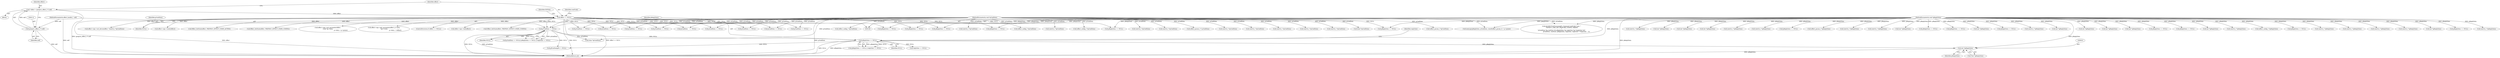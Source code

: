 digraph "0_Android_aeea52da00d210587fb3ed895de3d5f2e0264c88_9@pointer" {
"1000809" [label="(Call,(int *)pReplyData)"];
"1000741" [label="(Call,pReplyData == NULL)"];
"1000106" [label="(MethodParameterIn,void *pReplyData)"];
"1000737" [label="(Call,pCmdData == NULL)"];
"1000104" [label="(MethodParameterIn,void *pCmdData)"];
"1000117" [label="(Call,effect == NULL)"];
"1000109" [label="(Call,* effect = (preproc_effect_t *) self)"];
"1000111" [label="(Call,(preproc_effect_t *) self)"];
"1000101" [label="(MethodParameterIn,effect_handle_t  self)"];
"1000149" [label="(Call,effect->ops->init(effect))"];
"1000153" [label="(Call,(int *)pReplyData)"];
"1000938" [label="(Call,(uint32_t *)pCmdData)"];
"1000906" [label="(Call,(uint32_t *)pCmdData)"];
"1000409" [label="(Call,memcpy(pReplyData, pCmdData, sizeof(effect_param_t) + p->psize))"];
"1000316" [label="(Call,(int *)pReplyData)"];
"1000510" [label="(Call,(effect_param_t *) pCmdData)"];
"1000609" [label="(Call,Effect_SetState(effect, PREPROC_EFFECT_STATE_CONFIG))"];
"1001225" [label="(Call,(uint32_t *)pCmdData)"];
"1000228" [label="(Call,(int *)pReplyData)"];
"1001098" [label="(Call,(uint32_t *)pReplyData)"];
"1001206" [label="(Call,(uint32_t *)pCmdData)"];
"1001217" [label="(Call,(uint32_t *)pReplyData)"];
"1000637" [label="(Call,effect->ops->set_device(effect, *(uint32_t *)pCmdData))"];
"1001053" [label="(Call,pCmdData == NULL)"];
"1000811" [label="(Identifier,pReplyData)"];
"1000387" [label="(Call,pReplyData == NULL)"];
"1000119" [label="(Identifier,NULL)"];
"1000740" [label="(Call,pReplyData == NULL || replySize == NULL)"];
"1000640" [label="(Call,(uint32_t *)pCmdData)"];
"1000420" [label="(Call,(effect_param_t *)pReplyData)"];
"1001087" [label="(Call,(uint32_t *)pCmdData)"];
"1000278" [label="(Call,pCmdData == NULL)"];
"1001025" [label="(Call,(uint32_t *)pReplyData)"];
"1000369" [label="(Call,pCmdData == NULL)"];
"1000922" [label="(Call,(uint32_t *)pReplyData)"];
"1000742" [label="(Identifier,pReplyData)"];
"1000739" [label="(Identifier,NULL)"];
"1000356" [label="(Call,effect->ops->reset(effect))"];
"1000651" [label="(Call,pCmdData == NULL)"];
"1000617" [label="(Call,pCmdData == NULL)"];
"1000606" [label="(Call,(int *)pReplyData)"];
"1000875" [label="(Call,pCmdData == NULL)"];
"1000579" [label="(Call,Effect_SetState(effect, PREPROC_EFFECT_STATE_ACTIVE))"];
"1000886" [label="(Call,pReplyData == NULL)"];
"1001276" [label="(Call,(uint32_t *)pCmdData)"];
"1000761" [label="(Call,gPcmDumpFh != NULL)"];
"1000679" [label="(Call,(bool *)pCmdData)"];
"1000171" [label="(Call,pReplyData  == NULL)"];
"1000243" [label="(Call,(int *)pReplyData)"];
"1000809" [label="(Call,(int *)pReplyData)"];
"1000101" [label="(MethodParameterIn,effect_handle_t  self)"];
"1000364" [label="(Call,(effect_param_t *)pCmdData)"];
"1000246" [label="(Call,Effect_SetState(effect, PREPROC_EFFECT_STATE_CONFIG))"];
"1000212" [label="(Call,(effect_config_t *)pCmdData)"];
"1000125" [label="(Identifier,cmdCode)"];
"1001062" [label="(Call,pReplyData == NULL)"];
"1000808" [label="(Call,*(int *)pReplyData)"];
"1001282" [label="(Call,(uint32_t *)pCmdData)"];
"1000741" [label="(Call,pReplyData == NULL)"];
"1000538" [label="(Call,effect->ops->set_parameter(effect,\n (void *)p->data,\n                                                                p->data + p->psize))"];
"1000253" [label="(Call,pReplyData == NULL)"];
"1000745" [label="(Identifier,replySize)"];
"1001113" [label="(Call,(uint32_t *)pReplyData)"];
"1000774" [label="(Call,(char *)pCmdData)"];
"1001157" [label="(Call,pCmdData == NULL)"];
"1000303" [label="(Call,(int *)pReplyData)"];
"1000310" [label="(Call,(effect_config_t *)pCmdData)"];
"1001318" [label="(MethodReturn,int)"];
"1000205" [label="(Call,(int *)pReplyData)"];
"1001182" [label="(Call,ALOGE(\"PreProcessingFx_Command cmdCode Case: \"\n \"EFFECT_CMD_SET_FEATURE_CONFIG: ERROR\n\"\n \"pCmdData %p cmdSize %d pReplyData %p replySize %p *replySize %d\",\n                        pCmdData, cmdSize, pReplyData, replySize, replySize ? *replySize : -1))"];
"1000738" [label="(Identifier,pCmdData)"];
"1000859" [label="(Call,(int *)pReplyData)"];
"1000109" [label="(Call,* effect = (preproc_effect_t *) self)"];
"1000110" [label="(Identifier,effect)"];
"1000818" [label="(Call,pReplyData == NULL)"];
"1000162" [label="(Call,pCmdData    == NULL)"];
"1000113" [label="(Identifier,self)"];
"1000117" [label="(Call,effect == NULL)"];
"1000450" [label="(Call,effect->ops->get_parameter(effect, p->data,\n &p->vsize,\n                                                       p->data + voffset))"];
"1000107" [label="(Block,)"];
"1000576" [label="(Call,(int *)pReplyData)"];
"1000489" [label="(Call,pReplyData == NULL)"];
"1000660" [label="(Call,pReplyData == NULL)"];
"1000556" [label="(Call,pReplyData == NULL)"];
"1000743" [label="(Identifier,NULL)"];
"1000535" [label="(Call,(int *)pReplyData)"];
"1000104" [label="(MethodParameterIn,void *pCmdData)"];
"1000991" [label="(Call,(uint32_t *)pReplyData)"];
"1000586" [label="(Call,pReplyData == NULL)"];
"1000123" [label="(Identifier,EINVAL)"];
"1000271" [label="(Call,(effect_config_t *)pReplyData)"];
"1000287" [label="(Call,pReplyData == NULL)"];
"1001032" [label="(Call,(uint32_t *)pReplyData)"];
"1000737" [label="(Call,pCmdData == NULL)"];
"1000106" [label="(MethodParameterIn,void *pReplyData)"];
"1000744" [label="(Call,replySize == NULL)"];
"1001127" [label="(Call,(uint32_t *)pReplyData)"];
"1000736" [label="(Call,pCmdData == NULL|| pReplyData == NULL || replySize == NULL)"];
"1001267" [label="(Call,(uint32_t *)pReplyData)"];
"1000966" [label="(Call,(uint32_t *)pReplyData)"];
"1001247" [label="(Call,(uint32_t *)pCmdData)"];
"1000344" [label="(Call,(effect_config_t *)pCmdData)"];
"1000728" [label="(Call,(int *)pReplyData)"];
"1000130" [label="(Call,pReplyData == NULL)"];
"1001169" [label="(Call,pReplyData == NULL)"];
"1000480" [label="(Call,pCmdData == NULL)"];
"1001003" [label="(Call,(uint32_t *)pReplyData)"];
"1001295" [label="(Call,(uint32_t *)pReplyData)"];
"1000116" [label="(ControlStructure,if (effect == NULL))"];
"1000111" [label="(Call,(preproc_effect_t *) self)"];
"1000118" [label="(Identifier,effect)"];
"1000326" [label="(Call,pReplyData == NULL)"];
"1000809" -> "1000808"  [label="AST: "];
"1000809" -> "1000811"  [label="CFG: "];
"1000810" -> "1000809"  [label="AST: "];
"1000811" -> "1000809"  [label="AST: "];
"1000808" -> "1000809"  [label="CFG: "];
"1000809" -> "1001318"  [label="DDG: pReplyData"];
"1000741" -> "1000809"  [label="DDG: pReplyData"];
"1000106" -> "1000809"  [label="DDG: pReplyData"];
"1000741" -> "1000740"  [label="AST: "];
"1000741" -> "1000743"  [label="CFG: "];
"1000742" -> "1000741"  [label="AST: "];
"1000743" -> "1000741"  [label="AST: "];
"1000745" -> "1000741"  [label="CFG: "];
"1000740" -> "1000741"  [label="CFG: "];
"1000741" -> "1001318"  [label="DDG: pReplyData"];
"1000741" -> "1001318"  [label="DDG: NULL"];
"1000741" -> "1000740"  [label="DDG: pReplyData"];
"1000741" -> "1000740"  [label="DDG: NULL"];
"1000106" -> "1000741"  [label="DDG: pReplyData"];
"1000737" -> "1000741"  [label="DDG: NULL"];
"1000741" -> "1000744"  [label="DDG: NULL"];
"1000741" -> "1000761"  [label="DDG: NULL"];
"1000106" -> "1000100"  [label="AST: "];
"1000106" -> "1001318"  [label="DDG: pReplyData"];
"1000106" -> "1000130"  [label="DDG: pReplyData"];
"1000106" -> "1000153"  [label="DDG: pReplyData"];
"1000106" -> "1000171"  [label="DDG: pReplyData"];
"1000106" -> "1000205"  [label="DDG: pReplyData"];
"1000106" -> "1000228"  [label="DDG: pReplyData"];
"1000106" -> "1000243"  [label="DDG: pReplyData"];
"1000106" -> "1000253"  [label="DDG: pReplyData"];
"1000106" -> "1000271"  [label="DDG: pReplyData"];
"1000106" -> "1000287"  [label="DDG: pReplyData"];
"1000106" -> "1000303"  [label="DDG: pReplyData"];
"1000106" -> "1000316"  [label="DDG: pReplyData"];
"1000106" -> "1000326"  [label="DDG: pReplyData"];
"1000106" -> "1000387"  [label="DDG: pReplyData"];
"1000106" -> "1000409"  [label="DDG: pReplyData"];
"1000106" -> "1000420"  [label="DDG: pReplyData"];
"1000106" -> "1000489"  [label="DDG: pReplyData"];
"1000106" -> "1000535"  [label="DDG: pReplyData"];
"1000106" -> "1000556"  [label="DDG: pReplyData"];
"1000106" -> "1000576"  [label="DDG: pReplyData"];
"1000106" -> "1000586"  [label="DDG: pReplyData"];
"1000106" -> "1000606"  [label="DDG: pReplyData"];
"1000106" -> "1000660"  [label="DDG: pReplyData"];
"1000106" -> "1000728"  [label="DDG: pReplyData"];
"1000106" -> "1000818"  [label="DDG: pReplyData"];
"1000106" -> "1000859"  [label="DDG: pReplyData"];
"1000106" -> "1000886"  [label="DDG: pReplyData"];
"1000106" -> "1000922"  [label="DDG: pReplyData"];
"1000106" -> "1000966"  [label="DDG: pReplyData"];
"1000106" -> "1000991"  [label="DDG: pReplyData"];
"1000106" -> "1001003"  [label="DDG: pReplyData"];
"1000106" -> "1001025"  [label="DDG: pReplyData"];
"1000106" -> "1001032"  [label="DDG: pReplyData"];
"1000106" -> "1001062"  [label="DDG: pReplyData"];
"1000106" -> "1001098"  [label="DDG: pReplyData"];
"1000106" -> "1001113"  [label="DDG: pReplyData"];
"1000106" -> "1001127"  [label="DDG: pReplyData"];
"1000106" -> "1001169"  [label="DDG: pReplyData"];
"1000106" -> "1001182"  [label="DDG: pReplyData"];
"1000106" -> "1001217"  [label="DDG: pReplyData"];
"1000106" -> "1001267"  [label="DDG: pReplyData"];
"1000106" -> "1001295"  [label="DDG: pReplyData"];
"1000737" -> "1000736"  [label="AST: "];
"1000737" -> "1000739"  [label="CFG: "];
"1000738" -> "1000737"  [label="AST: "];
"1000739" -> "1000737"  [label="AST: "];
"1000742" -> "1000737"  [label="CFG: "];
"1000736" -> "1000737"  [label="CFG: "];
"1000737" -> "1001318"  [label="DDG: NULL"];
"1000737" -> "1001318"  [label="DDG: pCmdData"];
"1000737" -> "1000736"  [label="DDG: pCmdData"];
"1000737" -> "1000736"  [label="DDG: NULL"];
"1000104" -> "1000737"  [label="DDG: pCmdData"];
"1000117" -> "1000737"  [label="DDG: NULL"];
"1000737" -> "1000761"  [label="DDG: NULL"];
"1000737" -> "1000774"  [label="DDG: pCmdData"];
"1000104" -> "1000100"  [label="AST: "];
"1000104" -> "1001318"  [label="DDG: pCmdData"];
"1000104" -> "1000162"  [label="DDG: pCmdData"];
"1000104" -> "1000212"  [label="DDG: pCmdData"];
"1000104" -> "1000278"  [label="DDG: pCmdData"];
"1000104" -> "1000310"  [label="DDG: pCmdData"];
"1000104" -> "1000344"  [label="DDG: pCmdData"];
"1000104" -> "1000364"  [label="DDG: pCmdData"];
"1000104" -> "1000369"  [label="DDG: pCmdData"];
"1000104" -> "1000409"  [label="DDG: pCmdData"];
"1000104" -> "1000480"  [label="DDG: pCmdData"];
"1000104" -> "1000510"  [label="DDG: pCmdData"];
"1000104" -> "1000617"  [label="DDG: pCmdData"];
"1000104" -> "1000640"  [label="DDG: pCmdData"];
"1000104" -> "1000651"  [label="DDG: pCmdData"];
"1000104" -> "1000679"  [label="DDG: pCmdData"];
"1000104" -> "1000774"  [label="DDG: pCmdData"];
"1000104" -> "1000875"  [label="DDG: pCmdData"];
"1000104" -> "1000906"  [label="DDG: pCmdData"];
"1000104" -> "1000938"  [label="DDG: pCmdData"];
"1000104" -> "1001053"  [label="DDG: pCmdData"];
"1000104" -> "1001087"  [label="DDG: pCmdData"];
"1000104" -> "1001157"  [label="DDG: pCmdData"];
"1000104" -> "1001182"  [label="DDG: pCmdData"];
"1000104" -> "1001206"  [label="DDG: pCmdData"];
"1000104" -> "1001225"  [label="DDG: pCmdData"];
"1000104" -> "1001247"  [label="DDG: pCmdData"];
"1000104" -> "1001276"  [label="DDG: pCmdData"];
"1000104" -> "1001282"  [label="DDG: pCmdData"];
"1000117" -> "1000116"  [label="AST: "];
"1000117" -> "1000119"  [label="CFG: "];
"1000118" -> "1000117"  [label="AST: "];
"1000119" -> "1000117"  [label="AST: "];
"1000123" -> "1000117"  [label="CFG: "];
"1000125" -> "1000117"  [label="CFG: "];
"1000117" -> "1001318"  [label="DDG: effect == NULL"];
"1000117" -> "1001318"  [label="DDG: effect"];
"1000117" -> "1001318"  [label="DDG: NULL"];
"1000109" -> "1000117"  [label="DDG: effect"];
"1000117" -> "1000130"  [label="DDG: NULL"];
"1000117" -> "1000149"  [label="DDG: effect"];
"1000117" -> "1000162"  [label="DDG: NULL"];
"1000117" -> "1000246"  [label="DDG: effect"];
"1000117" -> "1000253"  [label="DDG: NULL"];
"1000117" -> "1000278"  [label="DDG: NULL"];
"1000117" -> "1000326"  [label="DDG: NULL"];
"1000117" -> "1000356"  [label="DDG: effect"];
"1000117" -> "1000369"  [label="DDG: NULL"];
"1000117" -> "1000450"  [label="DDG: effect"];
"1000117" -> "1000480"  [label="DDG: NULL"];
"1000117" -> "1000538"  [label="DDG: effect"];
"1000117" -> "1000556"  [label="DDG: NULL"];
"1000117" -> "1000579"  [label="DDG: effect"];
"1000117" -> "1000586"  [label="DDG: NULL"];
"1000117" -> "1000609"  [label="DDG: effect"];
"1000117" -> "1000617"  [label="DDG: NULL"];
"1000117" -> "1000637"  [label="DDG: effect"];
"1000117" -> "1000651"  [label="DDG: NULL"];
"1000117" -> "1000818"  [label="DDG: NULL"];
"1000117" -> "1000875"  [label="DDG: NULL"];
"1000117" -> "1001053"  [label="DDG: NULL"];
"1000117" -> "1001157"  [label="DDG: NULL"];
"1000109" -> "1000107"  [label="AST: "];
"1000109" -> "1000111"  [label="CFG: "];
"1000110" -> "1000109"  [label="AST: "];
"1000111" -> "1000109"  [label="AST: "];
"1000118" -> "1000109"  [label="CFG: "];
"1000109" -> "1001318"  [label="DDG: (preproc_effect_t *) self"];
"1000111" -> "1000109"  [label="DDG: self"];
"1000111" -> "1000113"  [label="CFG: "];
"1000112" -> "1000111"  [label="AST: "];
"1000113" -> "1000111"  [label="AST: "];
"1000111" -> "1001318"  [label="DDG: self"];
"1000101" -> "1000111"  [label="DDG: self"];
"1000101" -> "1000100"  [label="AST: "];
"1000101" -> "1001318"  [label="DDG: self"];
}
